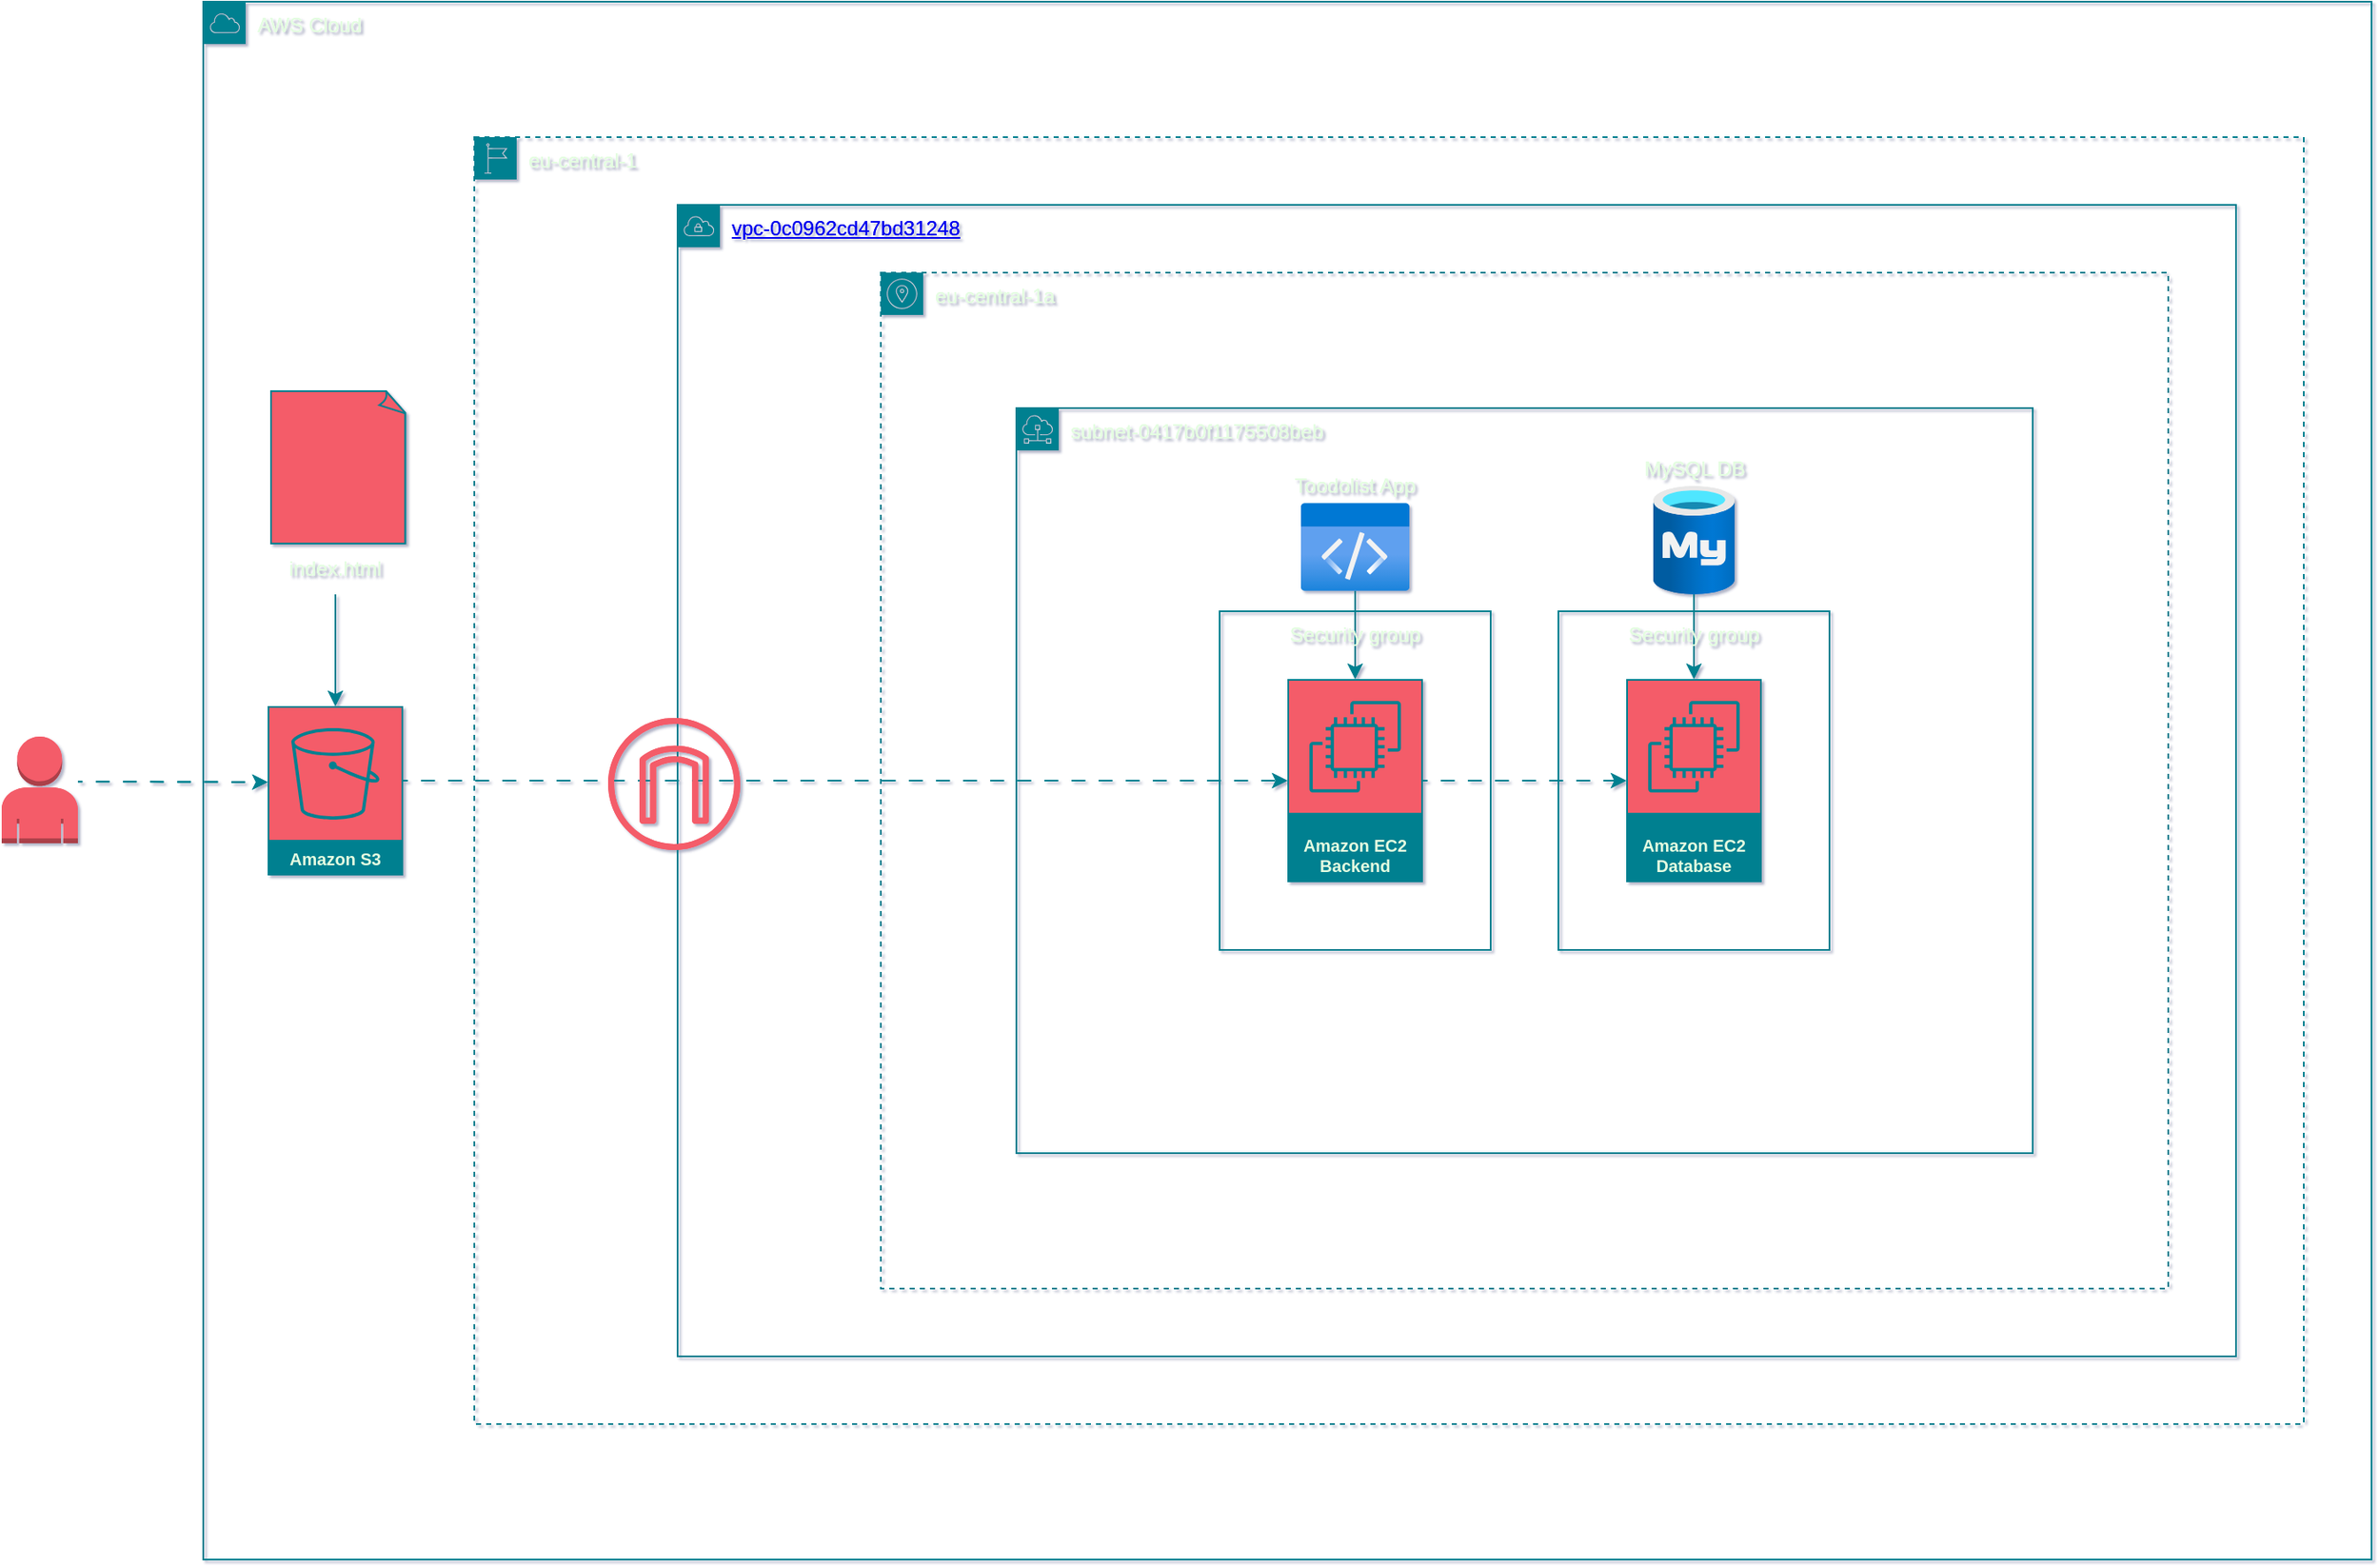 <mxfile version="22.1.2" type="device">
  <diagram name="Page-1" id="mT6OGAQGUTrSOzz5xe34">
    <mxGraphModel dx="3041" dy="1294" grid="0" gridSize="10" guides="1" tooltips="1" connect="1" arrows="1" fold="1" page="0" pageScale="1" pageWidth="850" pageHeight="1100" math="0" shadow="1">
      <root>
        <mxCell id="0" />
        <mxCell id="1" value="aws cloud" parent="0" />
        <mxCell id="-al-sTFy4C8rpa5o8QuF-1" value="AWS Cloud" style="outlineConnect=0;html=1;whiteSpace=wrap;fontSize=12;fontStyle=0;shape=mxgraph.aws4.group;grIcon=mxgraph.aws4.group_aws_cloud;strokeColor=#028090;fillColor=none;verticalAlign=top;align=left;spacingLeft=30;fontColor=#E4FDE1;dashed=0;labelBackgroundColor=none;rounded=0;" parent="1" vertex="1">
          <mxGeometry x="-520" width="1280" height="920" as="geometry" />
        </mxCell>
        <mxCell id="-al-sTFy4C8rpa5o8QuF-3" value="aws region" parent="0" />
        <mxCell id="-al-sTFy4C8rpa5o8QuF-4" value="eu-central-1" style="outlineConnect=0;html=1;whiteSpace=wrap;fontSize=12;fontStyle=0;shape=mxgraph.aws4.group;grIcon=mxgraph.aws4.group_region;strokeColor=#028090;fillColor=none;verticalAlign=top;align=left;spacingLeft=30;fontColor=#E4FDE1;dashed=1;labelBackgroundColor=none;rounded=0;" parent="-al-sTFy4C8rpa5o8QuF-3" vertex="1">
          <mxGeometry x="-360" y="80" width="1080" height="760" as="geometry" />
        </mxCell>
        <UserObject label="&lt;a target=&quot;_top&quot; href=&quot;https://eu-central-1.console.aws.amazon.com/vpcconsole/home?region=eu-central-1#VpcDetails:VpcId=vpc-0c0962cd47bd31248&quot;&gt;vpc-0c0962cd47bd31248&lt;/a&gt;" link="https://eu-central-1.console.aws.amazon.com/vpcconsole/home?region=eu-central-1#VpcDetails:VpcId=vpc-0c0962cd47bd31248" linkTarget="_blank" id="-al-sTFy4C8rpa5o8QuF-5">
          <mxCell style="outlineConnect=0;html=1;whiteSpace=wrap;fontSize=12;fontStyle=0;shape=mxgraph.aws4.group;grIcon=mxgraph.aws4.group_vpc;strokeColor=#028090;fillColor=none;verticalAlign=top;align=left;spacingLeft=30;fontColor=#E4FDE1;dashed=0;labelBackgroundColor=none;rounded=0;" parent="-al-sTFy4C8rpa5o8QuF-3" vertex="1">
            <mxGeometry x="-240" y="120" width="920" height="680" as="geometry" />
          </mxCell>
        </UserObject>
        <mxCell id="-al-sTFy4C8rpa5o8QuF-7" value="aws vpc" parent="0" />
        <mxCell id="-al-sTFy4C8rpa5o8QuF-12" value="az" parent="0" />
        <mxCell id="-al-sTFy4C8rpa5o8QuF-14" value="eu-central-1a" style="outlineConnect=0;html=1;whiteSpace=wrap;fontSize=12;fontStyle=0;shape=mxgraph.aws4.group;grIcon=mxgraph.aws4.group_availability_zone;strokeColor=#028090;fillColor=none;verticalAlign=top;align=left;spacingLeft=30;fontColor=#E4FDE1;dashed=1;labelBackgroundColor=none;rounded=0;" parent="-al-sTFy4C8rpa5o8QuF-12" vertex="1">
          <mxGeometry x="-120" y="160" width="760" height="600" as="geometry" />
        </mxCell>
        <mxCell id="-al-sTFy4C8rpa5o8QuF-16" value="subnet" parent="0" />
        <mxCell id="-al-sTFy4C8rpa5o8QuF-17" value="&lt;div class=&quot;column-row&quot; style=&quot;height: 36px;&quot;&gt;&lt;div class=&quot;LocatedElement&quot; id=&quot;subnet-0417b0f1175508beb&quot;&gt;&lt;div class=&quot;resource&quot;&gt;&lt;div class=&quot;resource-label&quot;&gt;subnet-0417b0f1175508beb&lt;/div&gt;&lt;/div&gt;&lt;/div&gt;&lt;/div&gt;" style="outlineConnect=0;html=1;whiteSpace=wrap;fontSize=12;fontStyle=0;shape=mxgraph.aws4.group;grIcon=mxgraph.aws4.group_subnet;strokeColor=#028090;fillColor=none;verticalAlign=top;align=left;spacingLeft=30;fontColor=#E4FDE1;dashed=0;labelBackgroundColor=none;rounded=0;" parent="-al-sTFy4C8rpa5o8QuF-16" vertex="1">
          <mxGeometry x="-40" y="240" width="600" height="440" as="geometry" />
        </mxCell>
        <mxCell id="-al-sTFy4C8rpa5o8QuF-18" value="app" parent="0" />
        <mxCell id="-al-sTFy4C8rpa5o8QuF-19" value="" style="image;aspect=fixed;html=1;points=[];align=center;fontSize=12;image=img/lib/azure2/general/Code.svg;labelBackgroundColor=none;fillColor=#F45B69;strokeColor=#028090;fontColor=#E4FDE1;rounded=0;" parent="-al-sTFy4C8rpa5o8QuF-18" vertex="1">
          <mxGeometry x="128" y="296" width="64" height="52" as="geometry" />
        </mxCell>
        <mxCell id="-al-sTFy4C8rpa5o8QuF-20" value="Toodolist App" style="text;html=1;strokeColor=none;fillColor=none;align=center;verticalAlign=middle;whiteSpace=wrap;rounded=0;labelBackgroundColor=none;fontColor=#E4FDE1;" parent="-al-sTFy4C8rpa5o8QuF-18" vertex="1">
          <mxGeometry x="120" y="271" width="80" height="30" as="geometry" />
        </mxCell>
        <mxCell id="-al-sTFy4C8rpa5o8QuF-25" value="mysql" parent="0" />
        <mxCell id="-al-sTFy4C8rpa5o8QuF-61" value="" style="edgeStyle=orthogonalEdgeStyle;rounded=0;orthogonalLoop=1;jettySize=auto;html=1;labelBackgroundColor=none;strokeColor=#028090;fontColor=default;" parent="-al-sTFy4C8rpa5o8QuF-25" source="-al-sTFy4C8rpa5o8QuF-27" target="-al-sTFy4C8rpa5o8QuF-11" edge="1">
          <mxGeometry relative="1" as="geometry" />
        </mxCell>
        <mxCell id="-al-sTFy4C8rpa5o8QuF-27" value="" style="image;aspect=fixed;html=1;points=[];align=center;fontSize=12;image=img/lib/azure2/databases/Azure_Database_MySQL_Server.svg;labelBackgroundColor=none;fillColor=#F45B69;strokeColor=#028090;fontColor=#E4FDE1;rounded=0;" parent="-al-sTFy4C8rpa5o8QuF-25" vertex="1">
          <mxGeometry x="336" y="286" width="48" height="64" as="geometry" />
        </mxCell>
        <mxCell id="-al-sTFy4C8rpa5o8QuF-28" value="MySQL DB" style="text;html=1;strokeColor=none;fillColor=none;align=center;verticalAlign=middle;whiteSpace=wrap;rounded=0;labelBackgroundColor=none;fontColor=#E4FDE1;" parent="-al-sTFy4C8rpa5o8QuF-25" vertex="1">
          <mxGeometry x="325" y="261" width="71" height="30" as="geometry" />
        </mxCell>
        <mxCell id="-al-sTFy4C8rpa5o8QuF-29" value="s3" parent="0" />
        <mxCell id="-al-sTFy4C8rpa5o8QuF-30" value="Amazon S3" style="outlineConnect=0;fontColor=#E4FDE1;strokeColor=#028090;fillColor=#F45B69;dashed=0;verticalLabelPosition=middle;verticalAlign=bottom;align=center;html=1;whiteSpace=wrap;fontSize=10;fontStyle=1;spacing=3;shape=mxgraph.aws4.productIcon;prIcon=mxgraph.aws4.s3;points=[];labelBackgroundColor=none;rounded=0;" parent="-al-sTFy4C8rpa5o8QuF-29" vertex="1">
          <mxGeometry x="-482" y="416" width="80" height="100" as="geometry" />
        </mxCell>
        <mxCell id="-al-sTFy4C8rpa5o8QuF-31" value="" style="whiteSpace=wrap;html=1;shape=mxgraph.basic.document;labelBackgroundColor=none;fillColor=#F45B69;strokeColor=#028090;fontColor=#E4FDE1;rounded=0;" parent="-al-sTFy4C8rpa5o8QuF-29" vertex="1">
          <mxGeometry x="-480" y="230" width="80" height="90" as="geometry" />
        </mxCell>
        <mxCell id="-al-sTFy4C8rpa5o8QuF-34" value="" style="edgeStyle=orthogonalEdgeStyle;rounded=0;orthogonalLoop=1;jettySize=auto;html=1;labelBackgroundColor=none;strokeColor=#028090;fontColor=default;" parent="-al-sTFy4C8rpa5o8QuF-29" source="-al-sTFy4C8rpa5o8QuF-32" target="-al-sTFy4C8rpa5o8QuF-30" edge="1">
          <mxGeometry relative="1" as="geometry" />
        </mxCell>
        <mxCell id="-al-sTFy4C8rpa5o8QuF-32" value="index.html" style="text;html=1;strokeColor=none;fillColor=none;align=center;verticalAlign=middle;whiteSpace=wrap;rounded=0;labelBackgroundColor=none;fontColor=#E4FDE1;" parent="-al-sTFy4C8rpa5o8QuF-29" vertex="1">
          <mxGeometry x="-472" y="320" width="60" height="30" as="geometry" />
        </mxCell>
        <mxCell id="-al-sTFy4C8rpa5o8QuF-35" value="user" parent="0" />
        <mxCell id="2" value="" style="edgeStyle=none;html=1;flowAnimation=1;labelBackgroundColor=none;strokeColor=#028090;fontColor=default;" parent="-al-sTFy4C8rpa5o8QuF-35" edge="1">
          <mxGeometry relative="1" as="geometry">
            <mxPoint x="-594" y="460.564" as="sourcePoint" />
            <mxPoint x="-482.0" y="460.885" as="targetPoint" />
          </mxGeometry>
        </mxCell>
        <mxCell id="-al-sTFy4C8rpa5o8QuF-37" value="" style="outlineConnect=0;dashed=0;verticalLabelPosition=bottom;verticalAlign=top;align=center;html=1;shape=mxgraph.aws3.user;fillColor=#F45B69;labelBackgroundColor=none;strokeColor=#028090;fontColor=#E4FDE1;rounded=0;" parent="-al-sTFy4C8rpa5o8QuF-35" vertex="1">
          <mxGeometry x="-639" y="434" width="45" height="63" as="geometry" />
        </mxCell>
        <mxCell id="-al-sTFy4C8rpa5o8QuF-9" value="instances" parent="0" />
        <mxCell id="-al-sTFy4C8rpa5o8QuF-58" style="edgeStyle=orthogonalEdgeStyle;rounded=0;orthogonalLoop=1;jettySize=auto;html=1;flowAnimation=1;labelBackgroundColor=none;strokeColor=#028090;fontColor=default;" parent="-al-sTFy4C8rpa5o8QuF-9" source="-al-sTFy4C8rpa5o8QuF-10" target="-al-sTFy4C8rpa5o8QuF-11" edge="1">
          <mxGeometry relative="1" as="geometry" />
        </mxCell>
        <mxCell id="-al-sTFy4C8rpa5o8QuF-10" value="Amazon EC2&lt;br&gt;Backend" style="outlineConnect=0;fontColor=#E4FDE1;strokeColor=#028090;fillColor=#F45B69;dashed=0;verticalLabelPosition=middle;verticalAlign=bottom;align=center;html=1;whiteSpace=wrap;fontSize=10;fontStyle=1;spacing=3;shape=mxgraph.aws4.productIcon;prIcon=mxgraph.aws4.ec2;labelBackgroundColor=none;rounded=0;" parent="-al-sTFy4C8rpa5o8QuF-9" vertex="1">
          <mxGeometry x="120" y="400" width="80" height="120" as="geometry" />
        </mxCell>
        <mxCell id="-al-sTFy4C8rpa5o8QuF-11" value="Amazon EC2&lt;br&gt;Database&lt;br&gt;" style="outlineConnect=0;fontColor=#E4FDE1;strokeColor=#028090;fillColor=#F45B69;dashed=0;verticalLabelPosition=middle;verticalAlign=bottom;align=center;html=1;whiteSpace=wrap;fontSize=10;fontStyle=1;spacing=3;shape=mxgraph.aws4.productIcon;prIcon=mxgraph.aws4.ec2;labelBackgroundColor=none;rounded=0;" parent="-al-sTFy4C8rpa5o8QuF-9" vertex="1">
          <mxGeometry x="320" y="400" width="80" height="120" as="geometry" />
        </mxCell>
        <mxCell id="-al-sTFy4C8rpa5o8QuF-56" style="edgeStyle=orthogonalEdgeStyle;rounded=0;orthogonalLoop=1;jettySize=auto;html=1;flowAnimation=1;labelBackgroundColor=none;strokeColor=#028090;fontColor=default;" parent="-al-sTFy4C8rpa5o8QuF-9" edge="1">
          <mxGeometry relative="1" as="geometry">
            <mxPoint x="-402" y="460" as="sourcePoint" />
            <mxPoint x="120" y="460" as="targetPoint" />
            <Array as="points">
              <mxPoint y="460" />
              <mxPoint y="460" />
            </Array>
          </mxGeometry>
        </mxCell>
        <mxCell id="-al-sTFy4C8rpa5o8QuF-60" style="edgeStyle=orthogonalEdgeStyle;rounded=0;orthogonalLoop=1;jettySize=auto;html=1;labelBackgroundColor=none;strokeColor=#028090;fontColor=default;" parent="-al-sTFy4C8rpa5o8QuF-9" source="-al-sTFy4C8rpa5o8QuF-19" target="-al-sTFy4C8rpa5o8QuF-10" edge="1">
          <mxGeometry relative="1" as="geometry" />
        </mxCell>
        <mxCell id="-al-sTFy4C8rpa5o8QuF-62" value="sg" parent="0" />
        <mxCell id="-al-sTFy4C8rpa5o8QuF-63" value="Security group" style="fillColor=none;strokeColor=#028090;verticalAlign=top;fontStyle=0;fontColor=#E4FDE1;whiteSpace=wrap;html=1;labelBackgroundColor=none;rounded=0;" parent="-al-sTFy4C8rpa5o8QuF-62" vertex="1">
          <mxGeometry x="280" y="360" width="160" height="200" as="geometry" />
        </mxCell>
        <mxCell id="-al-sTFy4C8rpa5o8QuF-64" value="Security group" style="fillColor=none;strokeColor=#028090;verticalAlign=top;fontStyle=0;fontColor=#E4FDE1;whiteSpace=wrap;html=1;labelBackgroundColor=none;rounded=0;" parent="-al-sTFy4C8rpa5o8QuF-62" vertex="1">
          <mxGeometry x="80" y="360" width="160" height="200" as="geometry" />
        </mxCell>
        <mxCell id="-al-sTFy4C8rpa5o8QuF-74" value="Untitled Layer" parent="0" />
        <mxCell id="-al-sTFy4C8rpa5o8QuF-75" value="" style="outlineConnect=0;fontColor=#E4FDE1;fillColor=#F45B69;strokeColor=none;dashed=0;verticalLabelPosition=bottom;verticalAlign=top;align=center;html=1;fontSize=12;fontStyle=0;aspect=fixed;pointerEvents=1;shape=mxgraph.aws4.internet_gateway;labelBackgroundColor=none;" parent="-al-sTFy4C8rpa5o8QuF-74" vertex="1">
          <mxGeometry x="-281" y="423" width="78" height="78" as="geometry" />
        </mxCell>
        <mxCell id="4" value="aws cloud" parent="0" />
        <mxCell id="5" value="AWS Cloud" style="outlineConnect=0;html=1;whiteSpace=wrap;fontSize=12;fontStyle=0;shape=mxgraph.aws4.group;grIcon=mxgraph.aws4.group_aws_cloud;strokeColor=#028090;fillColor=none;verticalAlign=top;align=left;spacingLeft=30;fontColor=#E4FDE1;dashed=0;labelBackgroundColor=none;rounded=0;" parent="4" vertex="1">
          <mxGeometry x="-520" width="1280" height="920" as="geometry" />
        </mxCell>
        <mxCell id="6" value="aws region" parent="0" />
        <mxCell id="7" value="eu-central-1" style="outlineConnect=0;html=1;whiteSpace=wrap;fontSize=12;fontStyle=0;shape=mxgraph.aws4.group;grIcon=mxgraph.aws4.group_region;strokeColor=#028090;fillColor=none;verticalAlign=top;align=left;spacingLeft=30;fontColor=#E4FDE1;dashed=1;labelBackgroundColor=none;rounded=0;" parent="6" vertex="1">
          <mxGeometry x="-360" y="80" width="1080" height="760" as="geometry" />
        </mxCell>
        <UserObject label="&lt;a href=&quot;https://eu-central-1.console.aws.amazon.com/vpcconsole/home?region=eu-central-1#VpcDetails:VpcId=vpc-0c0962cd47bd31248&quot; target=&quot;_top&quot;&gt;vpc-0c0962cd47bd31248&lt;/a&gt;" link="https://eu-central-1.console.aws.amazon.com/vpcconsole/home?region=eu-central-1#VpcDetails:VpcId=vpc-0c0962cd47bd31248" linkTarget="_blank" id="8">
          <mxCell style="outlineConnect=0;html=1;whiteSpace=wrap;fontSize=12;fontStyle=0;shape=mxgraph.aws4.group;grIcon=mxgraph.aws4.group_vpc;strokeColor=#028090;fillColor=none;verticalAlign=top;align=left;spacingLeft=30;fontColor=#E4FDE1;dashed=0;labelBackgroundColor=none;rounded=0;" parent="6" vertex="1">
            <mxGeometry x="-240" y="120" width="920" height="680" as="geometry" />
          </mxCell>
        </UserObject>
        <mxCell id="9" value="aws vpc" parent="0" />
        <mxCell id="10" value="az" parent="0" />
        <mxCell id="11" value="eu-central-1a" style="outlineConnect=0;html=1;whiteSpace=wrap;fontSize=12;fontStyle=0;shape=mxgraph.aws4.group;grIcon=mxgraph.aws4.group_availability_zone;strokeColor=#028090;fillColor=none;verticalAlign=top;align=left;spacingLeft=30;fontColor=#E4FDE1;dashed=1;labelBackgroundColor=none;rounded=0;" parent="10" vertex="1">
          <mxGeometry x="-120" y="160" width="760" height="600" as="geometry" />
        </mxCell>
        <mxCell id="12" value="subnet" parent="0" />
        <mxCell id="13" value="&lt;div class=&quot;column-row&quot; style=&quot;height: 36px;&quot;&gt;&lt;div class=&quot;LocatedElement&quot; id=&quot;subnet-0417b0f1175508beb&quot;&gt;&lt;div class=&quot;resource&quot;&gt;&lt;div class=&quot;resource-label&quot;&gt;subnet-0417b0f1175508beb&lt;/div&gt;&lt;/div&gt;&lt;/div&gt;&lt;/div&gt;" style="outlineConnect=0;html=1;whiteSpace=wrap;fontSize=12;fontStyle=0;shape=mxgraph.aws4.group;grIcon=mxgraph.aws4.group_subnet;strokeColor=#028090;fillColor=none;verticalAlign=top;align=left;spacingLeft=30;fontColor=#E4FDE1;dashed=0;labelBackgroundColor=none;rounded=0;" parent="12" vertex="1">
          <mxGeometry x="-40" y="240" width="600" height="440" as="geometry" />
        </mxCell>
        <mxCell id="14" value="app" parent="0" />
        <mxCell id="15" value="" style="image;aspect=fixed;html=1;points=[];align=center;fontSize=12;image=img/lib/azure2/general/Code.svg;labelBackgroundColor=none;fillColor=#F45B69;strokeColor=#028090;fontColor=#E4FDE1;rounded=0;" parent="14" vertex="1">
          <mxGeometry x="128" y="296" width="64" height="52" as="geometry" />
        </mxCell>
        <mxCell id="16" value="Toodolist App" style="text;html=1;strokeColor=none;fillColor=none;align=center;verticalAlign=middle;whiteSpace=wrap;rounded=0;labelBackgroundColor=none;fontColor=#E4FDE1;" parent="14" vertex="1">
          <mxGeometry x="120" y="271" width="80" height="30" as="geometry" />
        </mxCell>
        <mxCell id="17" value="mysql" parent="0" />
        <mxCell id="18" value="" style="edgeStyle=orthogonalEdgeStyle;rounded=0;orthogonalLoop=1;jettySize=auto;html=1;labelBackgroundColor=none;strokeColor=#028090;fontColor=default;" parent="17" source="19" target="32" edge="1">
          <mxGeometry relative="1" as="geometry" />
        </mxCell>
        <mxCell id="19" value="" style="image;aspect=fixed;html=1;points=[];align=center;fontSize=12;image=img/lib/azure2/databases/Azure_Database_MySQL_Server.svg;labelBackgroundColor=none;fillColor=#F45B69;strokeColor=#028090;fontColor=#E4FDE1;rounded=0;" parent="17" vertex="1">
          <mxGeometry x="336" y="286" width="48" height="64" as="geometry" />
        </mxCell>
        <mxCell id="20" value="MySQL DB" style="text;html=1;strokeColor=none;fillColor=none;align=center;verticalAlign=middle;whiteSpace=wrap;rounded=0;labelBackgroundColor=none;fontColor=#E4FDE1;" parent="17" vertex="1">
          <mxGeometry x="325" y="261" width="71" height="30" as="geometry" />
        </mxCell>
        <mxCell id="21" value="s3" parent="0" />
        <mxCell id="22" value="Amazon S3" style="outlineConnect=0;fontColor=#E4FDE1;strokeColor=#028090;fillColor=#F45B69;dashed=0;verticalLabelPosition=middle;verticalAlign=bottom;align=center;html=1;whiteSpace=wrap;fontSize=10;fontStyle=1;spacing=3;shape=mxgraph.aws4.productIcon;prIcon=mxgraph.aws4.s3;points=[];labelBackgroundColor=none;rounded=0;" parent="21" vertex="1">
          <mxGeometry x="-482" y="416" width="80" height="100" as="geometry" />
        </mxCell>
        <mxCell id="23" value="" style="whiteSpace=wrap;html=1;shape=mxgraph.basic.document;labelBackgroundColor=none;fillColor=#F45B69;strokeColor=#028090;fontColor=#E4FDE1;rounded=0;" parent="21" vertex="1">
          <mxGeometry x="-480" y="230" width="80" height="90" as="geometry" />
        </mxCell>
        <mxCell id="24" value="" style="edgeStyle=orthogonalEdgeStyle;rounded=0;orthogonalLoop=1;jettySize=auto;html=1;labelBackgroundColor=none;strokeColor=#028090;fontColor=default;" parent="21" source="25" target="22" edge="1">
          <mxGeometry relative="1" as="geometry" />
        </mxCell>
        <mxCell id="25" value="index.html" style="text;html=1;strokeColor=none;fillColor=none;align=center;verticalAlign=middle;whiteSpace=wrap;rounded=0;labelBackgroundColor=none;fontColor=#E4FDE1;" parent="21" vertex="1">
          <mxGeometry x="-472" y="320" width="60" height="30" as="geometry" />
        </mxCell>
        <mxCell id="26" value="user" parent="0" />
        <mxCell id="27" value="" style="edgeStyle=none;html=1;flowAnimation=1;labelBackgroundColor=none;strokeColor=#028090;fontColor=default;" parent="26" edge="1">
          <mxGeometry relative="1" as="geometry">
            <mxPoint x="-594" y="460.564" as="sourcePoint" />
            <mxPoint x="-482.0" y="460.885" as="targetPoint" />
          </mxGeometry>
        </mxCell>
        <mxCell id="28" value="" style="outlineConnect=0;dashed=0;verticalLabelPosition=bottom;verticalAlign=top;align=center;html=1;shape=mxgraph.aws3.user;fillColor=#F45B69;labelBackgroundColor=none;strokeColor=#028090;fontColor=#E4FDE1;rounded=0;" parent="26" vertex="1">
          <mxGeometry x="-639" y="434" width="45" height="63" as="geometry" />
        </mxCell>
        <mxCell id="29" value="instances" parent="0" />
        <mxCell id="30" style="edgeStyle=orthogonalEdgeStyle;rounded=0;orthogonalLoop=1;jettySize=auto;html=1;flowAnimation=1;labelBackgroundColor=none;strokeColor=#028090;fontColor=default;" parent="29" source="31" target="32" edge="1">
          <mxGeometry relative="1" as="geometry" />
        </mxCell>
        <mxCell id="31" value="Amazon EC2&lt;br&gt;Backend" style="outlineConnect=0;fontColor=#E4FDE1;strokeColor=#028090;fillColor=#F45B69;dashed=0;verticalLabelPosition=middle;verticalAlign=bottom;align=center;html=1;whiteSpace=wrap;fontSize=10;fontStyle=1;spacing=3;shape=mxgraph.aws4.productIcon;prIcon=mxgraph.aws4.ec2;labelBackgroundColor=none;rounded=0;" parent="29" vertex="1">
          <mxGeometry x="120" y="400" width="80" height="120" as="geometry" />
        </mxCell>
        <mxCell id="32" value="Amazon EC2&lt;br&gt;Database&lt;br&gt;" style="outlineConnect=0;fontColor=#E4FDE1;strokeColor=#028090;fillColor=#F45B69;dashed=0;verticalLabelPosition=middle;verticalAlign=bottom;align=center;html=1;whiteSpace=wrap;fontSize=10;fontStyle=1;spacing=3;shape=mxgraph.aws4.productIcon;prIcon=mxgraph.aws4.ec2;labelBackgroundColor=none;rounded=0;" parent="29" vertex="1">
          <mxGeometry x="320" y="400" width="80" height="120" as="geometry" />
        </mxCell>
        <mxCell id="33" style="edgeStyle=orthogonalEdgeStyle;rounded=0;orthogonalLoop=1;jettySize=auto;html=1;flowAnimation=1;labelBackgroundColor=none;strokeColor=#028090;fontColor=default;" parent="29" edge="1">
          <mxGeometry relative="1" as="geometry">
            <mxPoint x="-402" y="460" as="sourcePoint" />
            <mxPoint x="120" y="460" as="targetPoint" />
            <Array as="points">
              <mxPoint y="460" />
              <mxPoint y="460" />
            </Array>
          </mxGeometry>
        </mxCell>
        <mxCell id="34" style="edgeStyle=orthogonalEdgeStyle;rounded=0;orthogonalLoop=1;jettySize=auto;html=1;labelBackgroundColor=none;strokeColor=#028090;fontColor=default;" parent="29" source="15" target="31" edge="1">
          <mxGeometry relative="1" as="geometry" />
        </mxCell>
        <mxCell id="35" value="sg" parent="0" />
        <mxCell id="36" value="Security group" style="fillColor=none;strokeColor=#028090;verticalAlign=top;fontStyle=0;fontColor=#E4FDE1;whiteSpace=wrap;html=1;labelBackgroundColor=none;rounded=0;" parent="35" vertex="1">
          <mxGeometry x="280" y="360" width="160" height="200" as="geometry" />
        </mxCell>
        <mxCell id="37" value="Security group" style="fillColor=none;strokeColor=#028090;verticalAlign=top;fontStyle=0;fontColor=#E4FDE1;whiteSpace=wrap;html=1;labelBackgroundColor=none;rounded=0;" parent="35" vertex="1">
          <mxGeometry x="80" y="360" width="160" height="200" as="geometry" />
        </mxCell>
        <mxCell id="38" value="Untitled Layer" parent="0" />
        <mxCell id="39" value="" style="outlineConnect=0;fontColor=#E4FDE1;fillColor=#F45B69;strokeColor=none;dashed=0;verticalLabelPosition=bottom;verticalAlign=top;align=center;html=1;fontSize=12;fontStyle=0;aspect=fixed;pointerEvents=1;shape=mxgraph.aws4.internet_gateway;labelBackgroundColor=none;" parent="38" vertex="1">
          <mxGeometry x="-281" y="423" width="78" height="78" as="geometry" />
        </mxCell>
      </root>
    </mxGraphModel>
  </diagram>
</mxfile>
